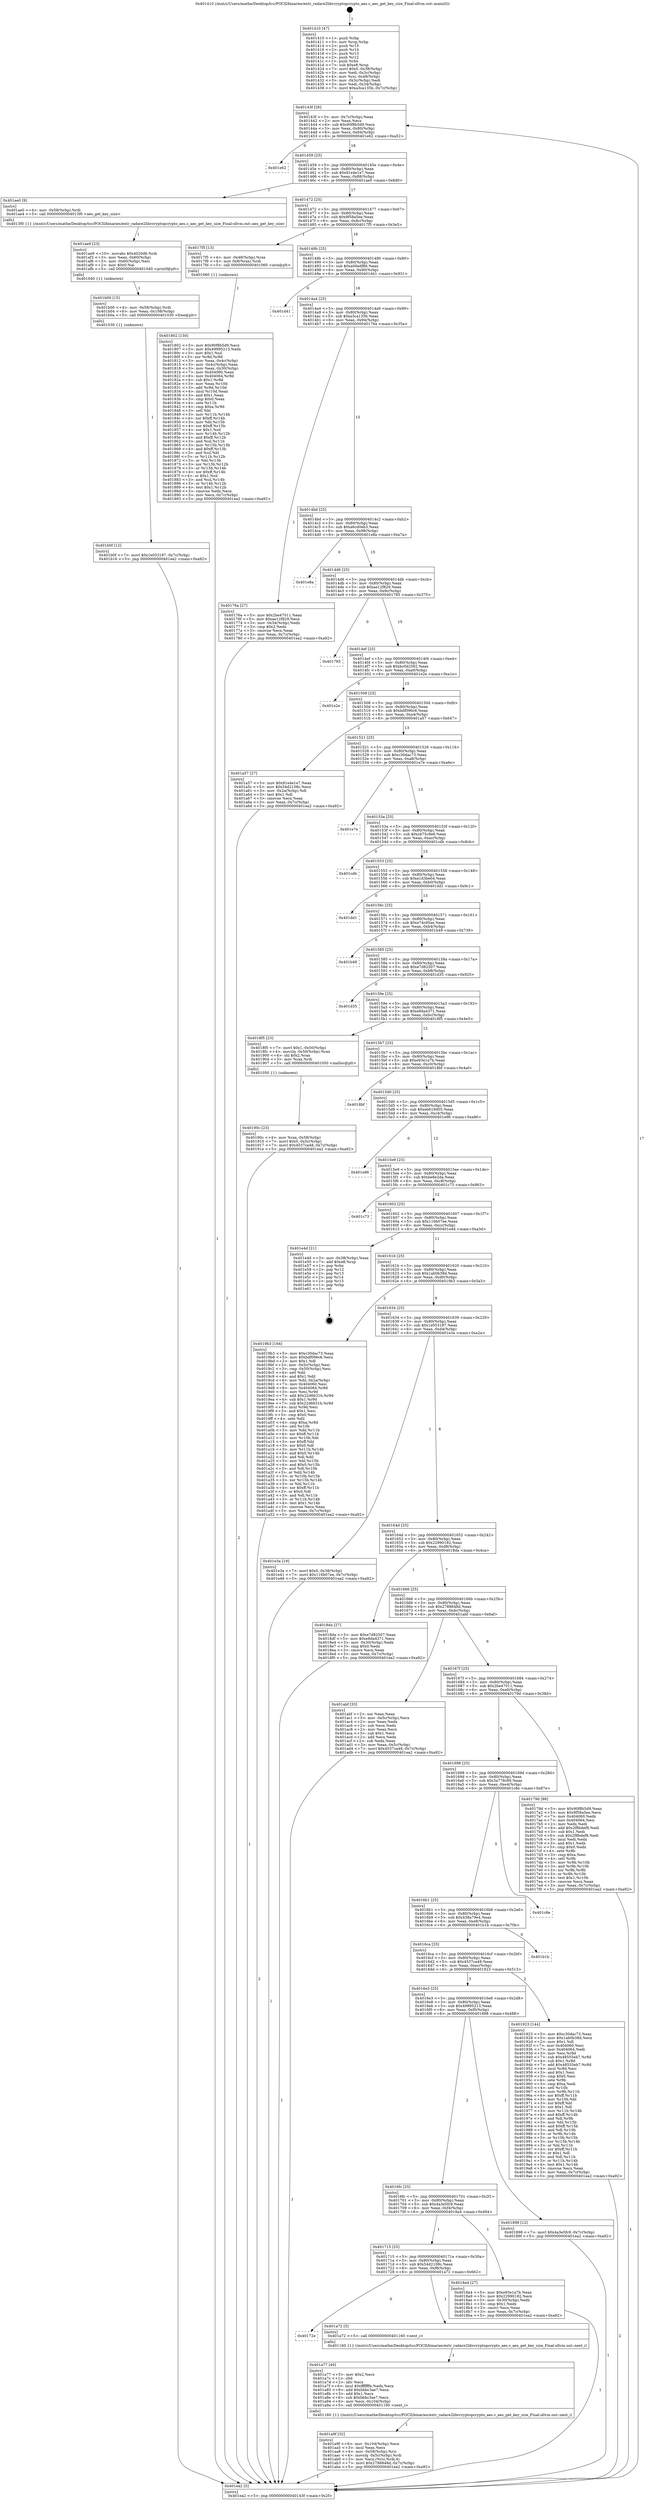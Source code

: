 digraph "0x401410" {
  label = "0x401410 (/mnt/c/Users/mathe/Desktop/tcc/POCII/binaries/extr_radare2librcryptopcrypto_aes.c_aes_get_key_size_Final-ollvm.out::main(0))"
  labelloc = "t"
  node[shape=record]

  Entry [label="",width=0.3,height=0.3,shape=circle,fillcolor=black,style=filled]
  "0x40143f" [label="{
     0x40143f [26]\l
     | [instrs]\l
     &nbsp;&nbsp;0x40143f \<+3\>: mov -0x7c(%rbp),%eax\l
     &nbsp;&nbsp;0x401442 \<+2\>: mov %eax,%ecx\l
     &nbsp;&nbsp;0x401444 \<+6\>: sub $0x90f8b5d9,%ecx\l
     &nbsp;&nbsp;0x40144a \<+3\>: mov %eax,-0x80(%rbp)\l
     &nbsp;&nbsp;0x40144d \<+6\>: mov %ecx,-0x84(%rbp)\l
     &nbsp;&nbsp;0x401453 \<+6\>: je 0000000000401e62 \<main+0xa52\>\l
  }"]
  "0x401e62" [label="{
     0x401e62\l
  }", style=dashed]
  "0x401459" [label="{
     0x401459 [25]\l
     | [instrs]\l
     &nbsp;&nbsp;0x401459 \<+5\>: jmp 000000000040145e \<main+0x4e\>\l
     &nbsp;&nbsp;0x40145e \<+3\>: mov -0x80(%rbp),%eax\l
     &nbsp;&nbsp;0x401461 \<+5\>: sub $0x91e4e1e7,%eax\l
     &nbsp;&nbsp;0x401466 \<+6\>: mov %eax,-0x88(%rbp)\l
     &nbsp;&nbsp;0x40146c \<+6\>: je 0000000000401ae0 \<main+0x6d0\>\l
  }"]
  Exit [label="",width=0.3,height=0.3,shape=circle,fillcolor=black,style=filled,peripheries=2]
  "0x401ae0" [label="{
     0x401ae0 [9]\l
     | [instrs]\l
     &nbsp;&nbsp;0x401ae0 \<+4\>: mov -0x58(%rbp),%rdi\l
     &nbsp;&nbsp;0x401ae4 \<+5\>: call 00000000004013f0 \<aes_get_key_size\>\l
     | [calls]\l
     &nbsp;&nbsp;0x4013f0 \{1\} (/mnt/c/Users/mathe/Desktop/tcc/POCII/binaries/extr_radare2librcryptopcrypto_aes.c_aes_get_key_size_Final-ollvm.out::aes_get_key_size)\l
  }"]
  "0x401472" [label="{
     0x401472 [25]\l
     | [instrs]\l
     &nbsp;&nbsp;0x401472 \<+5\>: jmp 0000000000401477 \<main+0x67\>\l
     &nbsp;&nbsp;0x401477 \<+3\>: mov -0x80(%rbp),%eax\l
     &nbsp;&nbsp;0x40147a \<+5\>: sub $0x9f58a5ee,%eax\l
     &nbsp;&nbsp;0x40147f \<+6\>: mov %eax,-0x8c(%rbp)\l
     &nbsp;&nbsp;0x401485 \<+6\>: je 00000000004017f5 \<main+0x3e5\>\l
  }"]
  "0x401b0f" [label="{
     0x401b0f [12]\l
     | [instrs]\l
     &nbsp;&nbsp;0x401b0f \<+7\>: movl $0x1e053187,-0x7c(%rbp)\l
     &nbsp;&nbsp;0x401b16 \<+5\>: jmp 0000000000401ea2 \<main+0xa92\>\l
  }"]
  "0x4017f5" [label="{
     0x4017f5 [13]\l
     | [instrs]\l
     &nbsp;&nbsp;0x4017f5 \<+4\>: mov -0x48(%rbp),%rax\l
     &nbsp;&nbsp;0x4017f9 \<+4\>: mov 0x8(%rax),%rdi\l
     &nbsp;&nbsp;0x4017fd \<+5\>: call 0000000000401060 \<atoi@plt\>\l
     | [calls]\l
     &nbsp;&nbsp;0x401060 \{1\} (unknown)\l
  }"]
  "0x40148b" [label="{
     0x40148b [25]\l
     | [instrs]\l
     &nbsp;&nbsp;0x40148b \<+5\>: jmp 0000000000401490 \<main+0x80\>\l
     &nbsp;&nbsp;0x401490 \<+3\>: mov -0x80(%rbp),%eax\l
     &nbsp;&nbsp;0x401493 \<+5\>: sub $0xa00edf86,%eax\l
     &nbsp;&nbsp;0x401498 \<+6\>: mov %eax,-0x90(%rbp)\l
     &nbsp;&nbsp;0x40149e \<+6\>: je 0000000000401d41 \<main+0x931\>\l
  }"]
  "0x401b00" [label="{
     0x401b00 [15]\l
     | [instrs]\l
     &nbsp;&nbsp;0x401b00 \<+4\>: mov -0x58(%rbp),%rdi\l
     &nbsp;&nbsp;0x401b04 \<+6\>: mov %eax,-0x108(%rbp)\l
     &nbsp;&nbsp;0x401b0a \<+5\>: call 0000000000401030 \<free@plt\>\l
     | [calls]\l
     &nbsp;&nbsp;0x401030 \{1\} (unknown)\l
  }"]
  "0x401d41" [label="{
     0x401d41\l
  }", style=dashed]
  "0x4014a4" [label="{
     0x4014a4 [25]\l
     | [instrs]\l
     &nbsp;&nbsp;0x4014a4 \<+5\>: jmp 00000000004014a9 \<main+0x99\>\l
     &nbsp;&nbsp;0x4014a9 \<+3\>: mov -0x80(%rbp),%eax\l
     &nbsp;&nbsp;0x4014ac \<+5\>: sub $0xa3ca135b,%eax\l
     &nbsp;&nbsp;0x4014b1 \<+6\>: mov %eax,-0x94(%rbp)\l
     &nbsp;&nbsp;0x4014b7 \<+6\>: je 000000000040176a \<main+0x35a\>\l
  }"]
  "0x401ae9" [label="{
     0x401ae9 [23]\l
     | [instrs]\l
     &nbsp;&nbsp;0x401ae9 \<+10\>: movabs $0x4020d6,%rdi\l
     &nbsp;&nbsp;0x401af3 \<+3\>: mov %eax,-0x60(%rbp)\l
     &nbsp;&nbsp;0x401af6 \<+3\>: mov -0x60(%rbp),%esi\l
     &nbsp;&nbsp;0x401af9 \<+2\>: mov $0x0,%al\l
     &nbsp;&nbsp;0x401afb \<+5\>: call 0000000000401040 \<printf@plt\>\l
     | [calls]\l
     &nbsp;&nbsp;0x401040 \{1\} (unknown)\l
  }"]
  "0x40176a" [label="{
     0x40176a [27]\l
     | [instrs]\l
     &nbsp;&nbsp;0x40176a \<+5\>: mov $0x2be47011,%eax\l
     &nbsp;&nbsp;0x40176f \<+5\>: mov $0xae12f829,%ecx\l
     &nbsp;&nbsp;0x401774 \<+3\>: mov -0x34(%rbp),%edx\l
     &nbsp;&nbsp;0x401777 \<+3\>: cmp $0x2,%edx\l
     &nbsp;&nbsp;0x40177a \<+3\>: cmovne %ecx,%eax\l
     &nbsp;&nbsp;0x40177d \<+3\>: mov %eax,-0x7c(%rbp)\l
     &nbsp;&nbsp;0x401780 \<+5\>: jmp 0000000000401ea2 \<main+0xa92\>\l
  }"]
  "0x4014bd" [label="{
     0x4014bd [25]\l
     | [instrs]\l
     &nbsp;&nbsp;0x4014bd \<+5\>: jmp 00000000004014c2 \<main+0xb2\>\l
     &nbsp;&nbsp;0x4014c2 \<+3\>: mov -0x80(%rbp),%eax\l
     &nbsp;&nbsp;0x4014c5 \<+5\>: sub $0xa6cd0eb3,%eax\l
     &nbsp;&nbsp;0x4014ca \<+6\>: mov %eax,-0x98(%rbp)\l
     &nbsp;&nbsp;0x4014d0 \<+6\>: je 0000000000401e8a \<main+0xa7a\>\l
  }"]
  "0x401ea2" [label="{
     0x401ea2 [5]\l
     | [instrs]\l
     &nbsp;&nbsp;0x401ea2 \<+5\>: jmp 000000000040143f \<main+0x2f\>\l
  }"]
  "0x401410" [label="{
     0x401410 [47]\l
     | [instrs]\l
     &nbsp;&nbsp;0x401410 \<+1\>: push %rbp\l
     &nbsp;&nbsp;0x401411 \<+3\>: mov %rsp,%rbp\l
     &nbsp;&nbsp;0x401414 \<+2\>: push %r15\l
     &nbsp;&nbsp;0x401416 \<+2\>: push %r14\l
     &nbsp;&nbsp;0x401418 \<+2\>: push %r13\l
     &nbsp;&nbsp;0x40141a \<+2\>: push %r12\l
     &nbsp;&nbsp;0x40141c \<+1\>: push %rbx\l
     &nbsp;&nbsp;0x40141d \<+7\>: sub $0xe8,%rsp\l
     &nbsp;&nbsp;0x401424 \<+7\>: movl $0x0,-0x38(%rbp)\l
     &nbsp;&nbsp;0x40142b \<+3\>: mov %edi,-0x3c(%rbp)\l
     &nbsp;&nbsp;0x40142e \<+4\>: mov %rsi,-0x48(%rbp)\l
     &nbsp;&nbsp;0x401432 \<+3\>: mov -0x3c(%rbp),%edi\l
     &nbsp;&nbsp;0x401435 \<+3\>: mov %edi,-0x34(%rbp)\l
     &nbsp;&nbsp;0x401438 \<+7\>: movl $0xa3ca135b,-0x7c(%rbp)\l
  }"]
  "0x401a9f" [label="{
     0x401a9f [32]\l
     | [instrs]\l
     &nbsp;&nbsp;0x401a9f \<+6\>: mov -0x104(%rbp),%ecx\l
     &nbsp;&nbsp;0x401aa5 \<+3\>: imul %eax,%ecx\l
     &nbsp;&nbsp;0x401aa8 \<+4\>: mov -0x58(%rbp),%rsi\l
     &nbsp;&nbsp;0x401aac \<+4\>: movslq -0x5c(%rbp),%rdi\l
     &nbsp;&nbsp;0x401ab0 \<+3\>: mov %ecx,(%rsi,%rdi,4)\l
     &nbsp;&nbsp;0x401ab3 \<+7\>: movl $0x2788848d,-0x7c(%rbp)\l
     &nbsp;&nbsp;0x401aba \<+5\>: jmp 0000000000401ea2 \<main+0xa92\>\l
  }"]
  "0x401e8a" [label="{
     0x401e8a\l
  }", style=dashed]
  "0x4014d6" [label="{
     0x4014d6 [25]\l
     | [instrs]\l
     &nbsp;&nbsp;0x4014d6 \<+5\>: jmp 00000000004014db \<main+0xcb\>\l
     &nbsp;&nbsp;0x4014db \<+3\>: mov -0x80(%rbp),%eax\l
     &nbsp;&nbsp;0x4014de \<+5\>: sub $0xae12f829,%eax\l
     &nbsp;&nbsp;0x4014e3 \<+6\>: mov %eax,-0x9c(%rbp)\l
     &nbsp;&nbsp;0x4014e9 \<+6\>: je 0000000000401785 \<main+0x375\>\l
  }"]
  "0x401a77" [label="{
     0x401a77 [40]\l
     | [instrs]\l
     &nbsp;&nbsp;0x401a77 \<+5\>: mov $0x2,%ecx\l
     &nbsp;&nbsp;0x401a7c \<+1\>: cltd\l
     &nbsp;&nbsp;0x401a7d \<+2\>: idiv %ecx\l
     &nbsp;&nbsp;0x401a7f \<+6\>: imul $0xfffffffe,%edx,%ecx\l
     &nbsp;&nbsp;0x401a85 \<+6\>: add $0xbbbc3ae7,%ecx\l
     &nbsp;&nbsp;0x401a8b \<+3\>: add $0x1,%ecx\l
     &nbsp;&nbsp;0x401a8e \<+6\>: sub $0xbbbc3ae7,%ecx\l
     &nbsp;&nbsp;0x401a94 \<+6\>: mov %ecx,-0x104(%rbp)\l
     &nbsp;&nbsp;0x401a9a \<+5\>: call 0000000000401160 \<next_i\>\l
     | [calls]\l
     &nbsp;&nbsp;0x401160 \{1\} (/mnt/c/Users/mathe/Desktop/tcc/POCII/binaries/extr_radare2librcryptopcrypto_aes.c_aes_get_key_size_Final-ollvm.out::next_i)\l
  }"]
  "0x401785" [label="{
     0x401785\l
  }", style=dashed]
  "0x4014ef" [label="{
     0x4014ef [25]\l
     | [instrs]\l
     &nbsp;&nbsp;0x4014ef \<+5\>: jmp 00000000004014f4 \<main+0xe4\>\l
     &nbsp;&nbsp;0x4014f4 \<+3\>: mov -0x80(%rbp),%eax\l
     &nbsp;&nbsp;0x4014f7 \<+5\>: sub $0xbc0d2562,%eax\l
     &nbsp;&nbsp;0x4014fc \<+6\>: mov %eax,-0xa0(%rbp)\l
     &nbsp;&nbsp;0x401502 \<+6\>: je 0000000000401e2e \<main+0xa1e\>\l
  }"]
  "0x40172e" [label="{
     0x40172e\l
  }", style=dashed]
  "0x401e2e" [label="{
     0x401e2e\l
  }", style=dashed]
  "0x401508" [label="{
     0x401508 [25]\l
     | [instrs]\l
     &nbsp;&nbsp;0x401508 \<+5\>: jmp 000000000040150d \<main+0xfd\>\l
     &nbsp;&nbsp;0x40150d \<+3\>: mov -0x80(%rbp),%eax\l
     &nbsp;&nbsp;0x401510 \<+5\>: sub $0xbdf096c6,%eax\l
     &nbsp;&nbsp;0x401515 \<+6\>: mov %eax,-0xa4(%rbp)\l
     &nbsp;&nbsp;0x40151b \<+6\>: je 0000000000401a57 \<main+0x647\>\l
  }"]
  "0x401a72" [label="{
     0x401a72 [5]\l
     | [instrs]\l
     &nbsp;&nbsp;0x401a72 \<+5\>: call 0000000000401160 \<next_i\>\l
     | [calls]\l
     &nbsp;&nbsp;0x401160 \{1\} (/mnt/c/Users/mathe/Desktop/tcc/POCII/binaries/extr_radare2librcryptopcrypto_aes.c_aes_get_key_size_Final-ollvm.out::next_i)\l
  }"]
  "0x401a57" [label="{
     0x401a57 [27]\l
     | [instrs]\l
     &nbsp;&nbsp;0x401a57 \<+5\>: mov $0x91e4e1e7,%eax\l
     &nbsp;&nbsp;0x401a5c \<+5\>: mov $0x54d2108c,%ecx\l
     &nbsp;&nbsp;0x401a61 \<+3\>: mov -0x2a(%rbp),%dl\l
     &nbsp;&nbsp;0x401a64 \<+3\>: test $0x1,%dl\l
     &nbsp;&nbsp;0x401a67 \<+3\>: cmovne %ecx,%eax\l
     &nbsp;&nbsp;0x401a6a \<+3\>: mov %eax,-0x7c(%rbp)\l
     &nbsp;&nbsp;0x401a6d \<+5\>: jmp 0000000000401ea2 \<main+0xa92\>\l
  }"]
  "0x401521" [label="{
     0x401521 [25]\l
     | [instrs]\l
     &nbsp;&nbsp;0x401521 \<+5\>: jmp 0000000000401526 \<main+0x116\>\l
     &nbsp;&nbsp;0x401526 \<+3\>: mov -0x80(%rbp),%eax\l
     &nbsp;&nbsp;0x401529 \<+5\>: sub $0xc30dac73,%eax\l
     &nbsp;&nbsp;0x40152e \<+6\>: mov %eax,-0xa8(%rbp)\l
     &nbsp;&nbsp;0x401534 \<+6\>: je 0000000000401e7e \<main+0xa6e\>\l
  }"]
  "0x40190c" [label="{
     0x40190c [23]\l
     | [instrs]\l
     &nbsp;&nbsp;0x40190c \<+4\>: mov %rax,-0x58(%rbp)\l
     &nbsp;&nbsp;0x401910 \<+7\>: movl $0x0,-0x5c(%rbp)\l
     &nbsp;&nbsp;0x401917 \<+7\>: movl $0x4537ca48,-0x7c(%rbp)\l
     &nbsp;&nbsp;0x40191e \<+5\>: jmp 0000000000401ea2 \<main+0xa92\>\l
  }"]
  "0x401e7e" [label="{
     0x401e7e\l
  }", style=dashed]
  "0x40153a" [label="{
     0x40153a [25]\l
     | [instrs]\l
     &nbsp;&nbsp;0x40153a \<+5\>: jmp 000000000040153f \<main+0x12f\>\l
     &nbsp;&nbsp;0x40153f \<+3\>: mov -0x80(%rbp),%eax\l
     &nbsp;&nbsp;0x401542 \<+5\>: sub $0xcb75c9e6,%eax\l
     &nbsp;&nbsp;0x401547 \<+6\>: mov %eax,-0xac(%rbp)\l
     &nbsp;&nbsp;0x40154d \<+6\>: je 0000000000401cdb \<main+0x8cb\>\l
  }"]
  "0x401715" [label="{
     0x401715 [25]\l
     | [instrs]\l
     &nbsp;&nbsp;0x401715 \<+5\>: jmp 000000000040171a \<main+0x30a\>\l
     &nbsp;&nbsp;0x40171a \<+3\>: mov -0x80(%rbp),%eax\l
     &nbsp;&nbsp;0x40171d \<+5\>: sub $0x54d2108c,%eax\l
     &nbsp;&nbsp;0x401722 \<+6\>: mov %eax,-0xf8(%rbp)\l
     &nbsp;&nbsp;0x401728 \<+6\>: je 0000000000401a72 \<main+0x662\>\l
  }"]
  "0x401cdb" [label="{
     0x401cdb\l
  }", style=dashed]
  "0x401553" [label="{
     0x401553 [25]\l
     | [instrs]\l
     &nbsp;&nbsp;0x401553 \<+5\>: jmp 0000000000401558 \<main+0x148\>\l
     &nbsp;&nbsp;0x401558 \<+3\>: mov -0x80(%rbp),%eax\l
     &nbsp;&nbsp;0x40155b \<+5\>: sub $0xe1d3be04,%eax\l
     &nbsp;&nbsp;0x401560 \<+6\>: mov %eax,-0xb0(%rbp)\l
     &nbsp;&nbsp;0x401566 \<+6\>: je 0000000000401dd1 \<main+0x9c1\>\l
  }"]
  "0x4018a4" [label="{
     0x4018a4 [27]\l
     | [instrs]\l
     &nbsp;&nbsp;0x4018a4 \<+5\>: mov $0xe93e1a7b,%eax\l
     &nbsp;&nbsp;0x4018a9 \<+5\>: mov $0x22990182,%ecx\l
     &nbsp;&nbsp;0x4018ae \<+3\>: mov -0x30(%rbp),%edx\l
     &nbsp;&nbsp;0x4018b1 \<+3\>: cmp $0x1,%edx\l
     &nbsp;&nbsp;0x4018b4 \<+3\>: cmovl %ecx,%eax\l
     &nbsp;&nbsp;0x4018b7 \<+3\>: mov %eax,-0x7c(%rbp)\l
     &nbsp;&nbsp;0x4018ba \<+5\>: jmp 0000000000401ea2 \<main+0xa92\>\l
  }"]
  "0x401dd1" [label="{
     0x401dd1\l
  }", style=dashed]
  "0x40156c" [label="{
     0x40156c [25]\l
     | [instrs]\l
     &nbsp;&nbsp;0x40156c \<+5\>: jmp 0000000000401571 \<main+0x161\>\l
     &nbsp;&nbsp;0x401571 \<+3\>: mov -0x80(%rbp),%eax\l
     &nbsp;&nbsp;0x401574 \<+5\>: sub $0xe74c95ae,%eax\l
     &nbsp;&nbsp;0x401579 \<+6\>: mov %eax,-0xb4(%rbp)\l
     &nbsp;&nbsp;0x40157f \<+6\>: je 0000000000401b49 \<main+0x739\>\l
  }"]
  "0x4016fc" [label="{
     0x4016fc [25]\l
     | [instrs]\l
     &nbsp;&nbsp;0x4016fc \<+5\>: jmp 0000000000401701 \<main+0x2f1\>\l
     &nbsp;&nbsp;0x401701 \<+3\>: mov -0x80(%rbp),%eax\l
     &nbsp;&nbsp;0x401704 \<+5\>: sub $0x4a3e5fc9,%eax\l
     &nbsp;&nbsp;0x401709 \<+6\>: mov %eax,-0xf4(%rbp)\l
     &nbsp;&nbsp;0x40170f \<+6\>: je 00000000004018a4 \<main+0x494\>\l
  }"]
  "0x401b49" [label="{
     0x401b49\l
  }", style=dashed]
  "0x401585" [label="{
     0x401585 [25]\l
     | [instrs]\l
     &nbsp;&nbsp;0x401585 \<+5\>: jmp 000000000040158a \<main+0x17a\>\l
     &nbsp;&nbsp;0x40158a \<+3\>: mov -0x80(%rbp),%eax\l
     &nbsp;&nbsp;0x40158d \<+5\>: sub $0xe7d82507,%eax\l
     &nbsp;&nbsp;0x401592 \<+6\>: mov %eax,-0xb8(%rbp)\l
     &nbsp;&nbsp;0x401598 \<+6\>: je 0000000000401d35 \<main+0x925\>\l
  }"]
  "0x401898" [label="{
     0x401898 [12]\l
     | [instrs]\l
     &nbsp;&nbsp;0x401898 \<+7\>: movl $0x4a3e5fc9,-0x7c(%rbp)\l
     &nbsp;&nbsp;0x40189f \<+5\>: jmp 0000000000401ea2 \<main+0xa92\>\l
  }"]
  "0x401d35" [label="{
     0x401d35\l
  }", style=dashed]
  "0x40159e" [label="{
     0x40159e [25]\l
     | [instrs]\l
     &nbsp;&nbsp;0x40159e \<+5\>: jmp 00000000004015a3 \<main+0x193\>\l
     &nbsp;&nbsp;0x4015a3 \<+3\>: mov -0x80(%rbp),%eax\l
     &nbsp;&nbsp;0x4015a6 \<+5\>: sub $0xe8da4371,%eax\l
     &nbsp;&nbsp;0x4015ab \<+6\>: mov %eax,-0xbc(%rbp)\l
     &nbsp;&nbsp;0x4015b1 \<+6\>: je 00000000004018f5 \<main+0x4e5\>\l
  }"]
  "0x4016e3" [label="{
     0x4016e3 [25]\l
     | [instrs]\l
     &nbsp;&nbsp;0x4016e3 \<+5\>: jmp 00000000004016e8 \<main+0x2d8\>\l
     &nbsp;&nbsp;0x4016e8 \<+3\>: mov -0x80(%rbp),%eax\l
     &nbsp;&nbsp;0x4016eb \<+5\>: sub $0x49995213,%eax\l
     &nbsp;&nbsp;0x4016f0 \<+6\>: mov %eax,-0xf0(%rbp)\l
     &nbsp;&nbsp;0x4016f6 \<+6\>: je 0000000000401898 \<main+0x488\>\l
  }"]
  "0x4018f5" [label="{
     0x4018f5 [23]\l
     | [instrs]\l
     &nbsp;&nbsp;0x4018f5 \<+7\>: movl $0x1,-0x50(%rbp)\l
     &nbsp;&nbsp;0x4018fc \<+4\>: movslq -0x50(%rbp),%rax\l
     &nbsp;&nbsp;0x401900 \<+4\>: shl $0x2,%rax\l
     &nbsp;&nbsp;0x401904 \<+3\>: mov %rax,%rdi\l
     &nbsp;&nbsp;0x401907 \<+5\>: call 0000000000401050 \<malloc@plt\>\l
     | [calls]\l
     &nbsp;&nbsp;0x401050 \{1\} (unknown)\l
  }"]
  "0x4015b7" [label="{
     0x4015b7 [25]\l
     | [instrs]\l
     &nbsp;&nbsp;0x4015b7 \<+5\>: jmp 00000000004015bc \<main+0x1ac\>\l
     &nbsp;&nbsp;0x4015bc \<+3\>: mov -0x80(%rbp),%eax\l
     &nbsp;&nbsp;0x4015bf \<+5\>: sub $0xe93e1a7b,%eax\l
     &nbsp;&nbsp;0x4015c4 \<+6\>: mov %eax,-0xc0(%rbp)\l
     &nbsp;&nbsp;0x4015ca \<+6\>: je 00000000004018bf \<main+0x4af\>\l
  }"]
  "0x401923" [label="{
     0x401923 [144]\l
     | [instrs]\l
     &nbsp;&nbsp;0x401923 \<+5\>: mov $0xc30dac73,%eax\l
     &nbsp;&nbsp;0x401928 \<+5\>: mov $0x1ab0b38d,%ecx\l
     &nbsp;&nbsp;0x40192d \<+2\>: mov $0x1,%dl\l
     &nbsp;&nbsp;0x40192f \<+7\>: mov 0x404060,%esi\l
     &nbsp;&nbsp;0x401936 \<+7\>: mov 0x404064,%edi\l
     &nbsp;&nbsp;0x40193d \<+3\>: mov %esi,%r8d\l
     &nbsp;&nbsp;0x401940 \<+7\>: sub $0x48555eb7,%r8d\l
     &nbsp;&nbsp;0x401947 \<+4\>: sub $0x1,%r8d\l
     &nbsp;&nbsp;0x40194b \<+7\>: add $0x48555eb7,%r8d\l
     &nbsp;&nbsp;0x401952 \<+4\>: imul %r8d,%esi\l
     &nbsp;&nbsp;0x401956 \<+3\>: and $0x1,%esi\l
     &nbsp;&nbsp;0x401959 \<+3\>: cmp $0x0,%esi\l
     &nbsp;&nbsp;0x40195c \<+4\>: sete %r9b\l
     &nbsp;&nbsp;0x401960 \<+3\>: cmp $0xa,%edi\l
     &nbsp;&nbsp;0x401963 \<+4\>: setl %r10b\l
     &nbsp;&nbsp;0x401967 \<+3\>: mov %r9b,%r11b\l
     &nbsp;&nbsp;0x40196a \<+4\>: xor $0xff,%r11b\l
     &nbsp;&nbsp;0x40196e \<+3\>: mov %r10b,%bl\l
     &nbsp;&nbsp;0x401971 \<+3\>: xor $0xff,%bl\l
     &nbsp;&nbsp;0x401974 \<+3\>: xor $0x1,%dl\l
     &nbsp;&nbsp;0x401977 \<+3\>: mov %r11b,%r14b\l
     &nbsp;&nbsp;0x40197a \<+4\>: and $0xff,%r14b\l
     &nbsp;&nbsp;0x40197e \<+3\>: and %dl,%r9b\l
     &nbsp;&nbsp;0x401981 \<+3\>: mov %bl,%r15b\l
     &nbsp;&nbsp;0x401984 \<+4\>: and $0xff,%r15b\l
     &nbsp;&nbsp;0x401988 \<+3\>: and %dl,%r10b\l
     &nbsp;&nbsp;0x40198b \<+3\>: or %r9b,%r14b\l
     &nbsp;&nbsp;0x40198e \<+3\>: or %r10b,%r15b\l
     &nbsp;&nbsp;0x401991 \<+3\>: xor %r15b,%r14b\l
     &nbsp;&nbsp;0x401994 \<+3\>: or %bl,%r11b\l
     &nbsp;&nbsp;0x401997 \<+4\>: xor $0xff,%r11b\l
     &nbsp;&nbsp;0x40199b \<+3\>: or $0x1,%dl\l
     &nbsp;&nbsp;0x40199e \<+3\>: and %dl,%r11b\l
     &nbsp;&nbsp;0x4019a1 \<+3\>: or %r11b,%r14b\l
     &nbsp;&nbsp;0x4019a4 \<+4\>: test $0x1,%r14b\l
     &nbsp;&nbsp;0x4019a8 \<+3\>: cmovne %ecx,%eax\l
     &nbsp;&nbsp;0x4019ab \<+3\>: mov %eax,-0x7c(%rbp)\l
     &nbsp;&nbsp;0x4019ae \<+5\>: jmp 0000000000401ea2 \<main+0xa92\>\l
  }"]
  "0x4018bf" [label="{
     0x4018bf\l
  }", style=dashed]
  "0x4015d0" [label="{
     0x4015d0 [25]\l
     | [instrs]\l
     &nbsp;&nbsp;0x4015d0 \<+5\>: jmp 00000000004015d5 \<main+0x1c5\>\l
     &nbsp;&nbsp;0x4015d5 \<+3\>: mov -0x80(%rbp),%eax\l
     &nbsp;&nbsp;0x4015d8 \<+5\>: sub $0xeb619d05,%eax\l
     &nbsp;&nbsp;0x4015dd \<+6\>: mov %eax,-0xc4(%rbp)\l
     &nbsp;&nbsp;0x4015e3 \<+6\>: je 0000000000401e96 \<main+0xa86\>\l
  }"]
  "0x4016ca" [label="{
     0x4016ca [25]\l
     | [instrs]\l
     &nbsp;&nbsp;0x4016ca \<+5\>: jmp 00000000004016cf \<main+0x2bf\>\l
     &nbsp;&nbsp;0x4016cf \<+3\>: mov -0x80(%rbp),%eax\l
     &nbsp;&nbsp;0x4016d2 \<+5\>: sub $0x4537ca48,%eax\l
     &nbsp;&nbsp;0x4016d7 \<+6\>: mov %eax,-0xec(%rbp)\l
     &nbsp;&nbsp;0x4016dd \<+6\>: je 0000000000401923 \<main+0x513\>\l
  }"]
  "0x401e96" [label="{
     0x401e96\l
  }", style=dashed]
  "0x4015e9" [label="{
     0x4015e9 [25]\l
     | [instrs]\l
     &nbsp;&nbsp;0x4015e9 \<+5\>: jmp 00000000004015ee \<main+0x1de\>\l
     &nbsp;&nbsp;0x4015ee \<+3\>: mov -0x80(%rbp),%eax\l
     &nbsp;&nbsp;0x4015f1 \<+5\>: sub $0xbe8e2da,%eax\l
     &nbsp;&nbsp;0x4015f6 \<+6\>: mov %eax,-0xc8(%rbp)\l
     &nbsp;&nbsp;0x4015fc \<+6\>: je 0000000000401c73 \<main+0x863\>\l
  }"]
  "0x401b1b" [label="{
     0x401b1b\l
  }", style=dashed]
  "0x401c73" [label="{
     0x401c73\l
  }", style=dashed]
  "0x401602" [label="{
     0x401602 [25]\l
     | [instrs]\l
     &nbsp;&nbsp;0x401602 \<+5\>: jmp 0000000000401607 \<main+0x1f7\>\l
     &nbsp;&nbsp;0x401607 \<+3\>: mov -0x80(%rbp),%eax\l
     &nbsp;&nbsp;0x40160a \<+5\>: sub $0x116b07ee,%eax\l
     &nbsp;&nbsp;0x40160f \<+6\>: mov %eax,-0xcc(%rbp)\l
     &nbsp;&nbsp;0x401615 \<+6\>: je 0000000000401e4d \<main+0xa3d\>\l
  }"]
  "0x4016b1" [label="{
     0x4016b1 [25]\l
     | [instrs]\l
     &nbsp;&nbsp;0x4016b1 \<+5\>: jmp 00000000004016b6 \<main+0x2a6\>\l
     &nbsp;&nbsp;0x4016b6 \<+3\>: mov -0x80(%rbp),%eax\l
     &nbsp;&nbsp;0x4016b9 \<+5\>: sub $0x438a79e4,%eax\l
     &nbsp;&nbsp;0x4016be \<+6\>: mov %eax,-0xe8(%rbp)\l
     &nbsp;&nbsp;0x4016c4 \<+6\>: je 0000000000401b1b \<main+0x70b\>\l
  }"]
  "0x401e4d" [label="{
     0x401e4d [21]\l
     | [instrs]\l
     &nbsp;&nbsp;0x401e4d \<+3\>: mov -0x38(%rbp),%eax\l
     &nbsp;&nbsp;0x401e50 \<+7\>: add $0xe8,%rsp\l
     &nbsp;&nbsp;0x401e57 \<+1\>: pop %rbx\l
     &nbsp;&nbsp;0x401e58 \<+2\>: pop %r12\l
     &nbsp;&nbsp;0x401e5a \<+2\>: pop %r13\l
     &nbsp;&nbsp;0x401e5c \<+2\>: pop %r14\l
     &nbsp;&nbsp;0x401e5e \<+2\>: pop %r15\l
     &nbsp;&nbsp;0x401e60 \<+1\>: pop %rbp\l
     &nbsp;&nbsp;0x401e61 \<+1\>: ret\l
  }"]
  "0x40161b" [label="{
     0x40161b [25]\l
     | [instrs]\l
     &nbsp;&nbsp;0x40161b \<+5\>: jmp 0000000000401620 \<main+0x210\>\l
     &nbsp;&nbsp;0x401620 \<+3\>: mov -0x80(%rbp),%eax\l
     &nbsp;&nbsp;0x401623 \<+5\>: sub $0x1ab0b38d,%eax\l
     &nbsp;&nbsp;0x401628 \<+6\>: mov %eax,-0xd0(%rbp)\l
     &nbsp;&nbsp;0x40162e \<+6\>: je 00000000004019b3 \<main+0x5a3\>\l
  }"]
  "0x401c8e" [label="{
     0x401c8e\l
  }", style=dashed]
  "0x4019b3" [label="{
     0x4019b3 [164]\l
     | [instrs]\l
     &nbsp;&nbsp;0x4019b3 \<+5\>: mov $0xc30dac73,%eax\l
     &nbsp;&nbsp;0x4019b8 \<+5\>: mov $0xbdf096c6,%ecx\l
     &nbsp;&nbsp;0x4019bd \<+2\>: mov $0x1,%dl\l
     &nbsp;&nbsp;0x4019bf \<+3\>: mov -0x5c(%rbp),%esi\l
     &nbsp;&nbsp;0x4019c2 \<+3\>: cmp -0x50(%rbp),%esi\l
     &nbsp;&nbsp;0x4019c5 \<+4\>: setl %dil\l
     &nbsp;&nbsp;0x4019c9 \<+4\>: and $0x1,%dil\l
     &nbsp;&nbsp;0x4019cd \<+4\>: mov %dil,-0x2a(%rbp)\l
     &nbsp;&nbsp;0x4019d1 \<+7\>: mov 0x404060,%esi\l
     &nbsp;&nbsp;0x4019d8 \<+8\>: mov 0x404064,%r8d\l
     &nbsp;&nbsp;0x4019e0 \<+3\>: mov %esi,%r9d\l
     &nbsp;&nbsp;0x4019e3 \<+7\>: add $0x22d6631b,%r9d\l
     &nbsp;&nbsp;0x4019ea \<+4\>: sub $0x1,%r9d\l
     &nbsp;&nbsp;0x4019ee \<+7\>: sub $0x22d6631b,%r9d\l
     &nbsp;&nbsp;0x4019f5 \<+4\>: imul %r9d,%esi\l
     &nbsp;&nbsp;0x4019f9 \<+3\>: and $0x1,%esi\l
     &nbsp;&nbsp;0x4019fc \<+3\>: cmp $0x0,%esi\l
     &nbsp;&nbsp;0x4019ff \<+4\>: sete %dil\l
     &nbsp;&nbsp;0x401a03 \<+4\>: cmp $0xa,%r8d\l
     &nbsp;&nbsp;0x401a07 \<+4\>: setl %r10b\l
     &nbsp;&nbsp;0x401a0b \<+3\>: mov %dil,%r11b\l
     &nbsp;&nbsp;0x401a0e \<+4\>: xor $0xff,%r11b\l
     &nbsp;&nbsp;0x401a12 \<+3\>: mov %r10b,%bl\l
     &nbsp;&nbsp;0x401a15 \<+3\>: xor $0xff,%bl\l
     &nbsp;&nbsp;0x401a18 \<+3\>: xor $0x0,%dl\l
     &nbsp;&nbsp;0x401a1b \<+3\>: mov %r11b,%r14b\l
     &nbsp;&nbsp;0x401a1e \<+4\>: and $0x0,%r14b\l
     &nbsp;&nbsp;0x401a22 \<+3\>: and %dl,%dil\l
     &nbsp;&nbsp;0x401a25 \<+3\>: mov %bl,%r15b\l
     &nbsp;&nbsp;0x401a28 \<+4\>: and $0x0,%r15b\l
     &nbsp;&nbsp;0x401a2c \<+3\>: and %dl,%r10b\l
     &nbsp;&nbsp;0x401a2f \<+3\>: or %dil,%r14b\l
     &nbsp;&nbsp;0x401a32 \<+3\>: or %r10b,%r15b\l
     &nbsp;&nbsp;0x401a35 \<+3\>: xor %r15b,%r14b\l
     &nbsp;&nbsp;0x401a38 \<+3\>: or %bl,%r11b\l
     &nbsp;&nbsp;0x401a3b \<+4\>: xor $0xff,%r11b\l
     &nbsp;&nbsp;0x401a3f \<+3\>: or $0x0,%dl\l
     &nbsp;&nbsp;0x401a42 \<+3\>: and %dl,%r11b\l
     &nbsp;&nbsp;0x401a45 \<+3\>: or %r11b,%r14b\l
     &nbsp;&nbsp;0x401a48 \<+4\>: test $0x1,%r14b\l
     &nbsp;&nbsp;0x401a4c \<+3\>: cmovne %ecx,%eax\l
     &nbsp;&nbsp;0x401a4f \<+3\>: mov %eax,-0x7c(%rbp)\l
     &nbsp;&nbsp;0x401a52 \<+5\>: jmp 0000000000401ea2 \<main+0xa92\>\l
  }"]
  "0x401634" [label="{
     0x401634 [25]\l
     | [instrs]\l
     &nbsp;&nbsp;0x401634 \<+5\>: jmp 0000000000401639 \<main+0x229\>\l
     &nbsp;&nbsp;0x401639 \<+3\>: mov -0x80(%rbp),%eax\l
     &nbsp;&nbsp;0x40163c \<+5\>: sub $0x1e053187,%eax\l
     &nbsp;&nbsp;0x401641 \<+6\>: mov %eax,-0xd4(%rbp)\l
     &nbsp;&nbsp;0x401647 \<+6\>: je 0000000000401e3a \<main+0xa2a\>\l
  }"]
  "0x401802" [label="{
     0x401802 [150]\l
     | [instrs]\l
     &nbsp;&nbsp;0x401802 \<+5\>: mov $0x90f8b5d9,%ecx\l
     &nbsp;&nbsp;0x401807 \<+5\>: mov $0x49995213,%edx\l
     &nbsp;&nbsp;0x40180c \<+3\>: mov $0x1,%sil\l
     &nbsp;&nbsp;0x40180f \<+3\>: xor %r8d,%r8d\l
     &nbsp;&nbsp;0x401812 \<+3\>: mov %eax,-0x4c(%rbp)\l
     &nbsp;&nbsp;0x401815 \<+3\>: mov -0x4c(%rbp),%eax\l
     &nbsp;&nbsp;0x401818 \<+3\>: mov %eax,-0x30(%rbp)\l
     &nbsp;&nbsp;0x40181b \<+7\>: mov 0x404060,%eax\l
     &nbsp;&nbsp;0x401822 \<+8\>: mov 0x404064,%r9d\l
     &nbsp;&nbsp;0x40182a \<+4\>: sub $0x1,%r8d\l
     &nbsp;&nbsp;0x40182e \<+3\>: mov %eax,%r10d\l
     &nbsp;&nbsp;0x401831 \<+3\>: add %r8d,%r10d\l
     &nbsp;&nbsp;0x401834 \<+4\>: imul %r10d,%eax\l
     &nbsp;&nbsp;0x401838 \<+3\>: and $0x1,%eax\l
     &nbsp;&nbsp;0x40183b \<+3\>: cmp $0x0,%eax\l
     &nbsp;&nbsp;0x40183e \<+4\>: sete %r11b\l
     &nbsp;&nbsp;0x401842 \<+4\>: cmp $0xa,%r9d\l
     &nbsp;&nbsp;0x401846 \<+3\>: setl %bl\l
     &nbsp;&nbsp;0x401849 \<+3\>: mov %r11b,%r14b\l
     &nbsp;&nbsp;0x40184c \<+4\>: xor $0xff,%r14b\l
     &nbsp;&nbsp;0x401850 \<+3\>: mov %bl,%r15b\l
     &nbsp;&nbsp;0x401853 \<+4\>: xor $0xff,%r15b\l
     &nbsp;&nbsp;0x401857 \<+4\>: xor $0x1,%sil\l
     &nbsp;&nbsp;0x40185b \<+3\>: mov %r14b,%r12b\l
     &nbsp;&nbsp;0x40185e \<+4\>: and $0xff,%r12b\l
     &nbsp;&nbsp;0x401862 \<+3\>: and %sil,%r11b\l
     &nbsp;&nbsp;0x401865 \<+3\>: mov %r15b,%r13b\l
     &nbsp;&nbsp;0x401868 \<+4\>: and $0xff,%r13b\l
     &nbsp;&nbsp;0x40186c \<+3\>: and %sil,%bl\l
     &nbsp;&nbsp;0x40186f \<+3\>: or %r11b,%r12b\l
     &nbsp;&nbsp;0x401872 \<+3\>: or %bl,%r13b\l
     &nbsp;&nbsp;0x401875 \<+3\>: xor %r13b,%r12b\l
     &nbsp;&nbsp;0x401878 \<+3\>: or %r15b,%r14b\l
     &nbsp;&nbsp;0x40187b \<+4\>: xor $0xff,%r14b\l
     &nbsp;&nbsp;0x40187f \<+4\>: or $0x1,%sil\l
     &nbsp;&nbsp;0x401883 \<+3\>: and %sil,%r14b\l
     &nbsp;&nbsp;0x401886 \<+3\>: or %r14b,%r12b\l
     &nbsp;&nbsp;0x401889 \<+4\>: test $0x1,%r12b\l
     &nbsp;&nbsp;0x40188d \<+3\>: cmovne %edx,%ecx\l
     &nbsp;&nbsp;0x401890 \<+3\>: mov %ecx,-0x7c(%rbp)\l
     &nbsp;&nbsp;0x401893 \<+5\>: jmp 0000000000401ea2 \<main+0xa92\>\l
  }"]
  "0x401e3a" [label="{
     0x401e3a [19]\l
     | [instrs]\l
     &nbsp;&nbsp;0x401e3a \<+7\>: movl $0x0,-0x38(%rbp)\l
     &nbsp;&nbsp;0x401e41 \<+7\>: movl $0x116b07ee,-0x7c(%rbp)\l
     &nbsp;&nbsp;0x401e48 \<+5\>: jmp 0000000000401ea2 \<main+0xa92\>\l
  }"]
  "0x40164d" [label="{
     0x40164d [25]\l
     | [instrs]\l
     &nbsp;&nbsp;0x40164d \<+5\>: jmp 0000000000401652 \<main+0x242\>\l
     &nbsp;&nbsp;0x401652 \<+3\>: mov -0x80(%rbp),%eax\l
     &nbsp;&nbsp;0x401655 \<+5\>: sub $0x22990182,%eax\l
     &nbsp;&nbsp;0x40165a \<+6\>: mov %eax,-0xd8(%rbp)\l
     &nbsp;&nbsp;0x401660 \<+6\>: je 00000000004018da \<main+0x4ca\>\l
  }"]
  "0x401698" [label="{
     0x401698 [25]\l
     | [instrs]\l
     &nbsp;&nbsp;0x401698 \<+5\>: jmp 000000000040169d \<main+0x28d\>\l
     &nbsp;&nbsp;0x40169d \<+3\>: mov -0x80(%rbp),%eax\l
     &nbsp;&nbsp;0x4016a0 \<+5\>: sub $0x3a778c90,%eax\l
     &nbsp;&nbsp;0x4016a5 \<+6\>: mov %eax,-0xe4(%rbp)\l
     &nbsp;&nbsp;0x4016ab \<+6\>: je 0000000000401c8e \<main+0x87e\>\l
  }"]
  "0x4018da" [label="{
     0x4018da [27]\l
     | [instrs]\l
     &nbsp;&nbsp;0x4018da \<+5\>: mov $0xe7d82507,%eax\l
     &nbsp;&nbsp;0x4018df \<+5\>: mov $0xe8da4371,%ecx\l
     &nbsp;&nbsp;0x4018e4 \<+3\>: mov -0x30(%rbp),%edx\l
     &nbsp;&nbsp;0x4018e7 \<+3\>: cmp $0x0,%edx\l
     &nbsp;&nbsp;0x4018ea \<+3\>: cmove %ecx,%eax\l
     &nbsp;&nbsp;0x4018ed \<+3\>: mov %eax,-0x7c(%rbp)\l
     &nbsp;&nbsp;0x4018f0 \<+5\>: jmp 0000000000401ea2 \<main+0xa92\>\l
  }"]
  "0x401666" [label="{
     0x401666 [25]\l
     | [instrs]\l
     &nbsp;&nbsp;0x401666 \<+5\>: jmp 000000000040166b \<main+0x25b\>\l
     &nbsp;&nbsp;0x40166b \<+3\>: mov -0x80(%rbp),%eax\l
     &nbsp;&nbsp;0x40166e \<+5\>: sub $0x2788848d,%eax\l
     &nbsp;&nbsp;0x401673 \<+6\>: mov %eax,-0xdc(%rbp)\l
     &nbsp;&nbsp;0x401679 \<+6\>: je 0000000000401abf \<main+0x6af\>\l
  }"]
  "0x40179d" [label="{
     0x40179d [88]\l
     | [instrs]\l
     &nbsp;&nbsp;0x40179d \<+5\>: mov $0x90f8b5d9,%eax\l
     &nbsp;&nbsp;0x4017a2 \<+5\>: mov $0x9f58a5ee,%ecx\l
     &nbsp;&nbsp;0x4017a7 \<+7\>: mov 0x404060,%edx\l
     &nbsp;&nbsp;0x4017ae \<+7\>: mov 0x404064,%esi\l
     &nbsp;&nbsp;0x4017b5 \<+2\>: mov %edx,%edi\l
     &nbsp;&nbsp;0x4017b7 \<+6\>: add $0x2f8bdef8,%edi\l
     &nbsp;&nbsp;0x4017bd \<+3\>: sub $0x1,%edi\l
     &nbsp;&nbsp;0x4017c0 \<+6\>: sub $0x2f8bdef8,%edi\l
     &nbsp;&nbsp;0x4017c6 \<+3\>: imul %edi,%edx\l
     &nbsp;&nbsp;0x4017c9 \<+3\>: and $0x1,%edx\l
     &nbsp;&nbsp;0x4017cc \<+3\>: cmp $0x0,%edx\l
     &nbsp;&nbsp;0x4017cf \<+4\>: sete %r8b\l
     &nbsp;&nbsp;0x4017d3 \<+3\>: cmp $0xa,%esi\l
     &nbsp;&nbsp;0x4017d6 \<+4\>: setl %r9b\l
     &nbsp;&nbsp;0x4017da \<+3\>: mov %r8b,%r10b\l
     &nbsp;&nbsp;0x4017dd \<+3\>: and %r9b,%r10b\l
     &nbsp;&nbsp;0x4017e0 \<+3\>: xor %r9b,%r8b\l
     &nbsp;&nbsp;0x4017e3 \<+3\>: or %r8b,%r10b\l
     &nbsp;&nbsp;0x4017e6 \<+4\>: test $0x1,%r10b\l
     &nbsp;&nbsp;0x4017ea \<+3\>: cmovne %ecx,%eax\l
     &nbsp;&nbsp;0x4017ed \<+3\>: mov %eax,-0x7c(%rbp)\l
     &nbsp;&nbsp;0x4017f0 \<+5\>: jmp 0000000000401ea2 \<main+0xa92\>\l
  }"]
  "0x401abf" [label="{
     0x401abf [33]\l
     | [instrs]\l
     &nbsp;&nbsp;0x401abf \<+2\>: xor %eax,%eax\l
     &nbsp;&nbsp;0x401ac1 \<+3\>: mov -0x5c(%rbp),%ecx\l
     &nbsp;&nbsp;0x401ac4 \<+2\>: mov %eax,%edx\l
     &nbsp;&nbsp;0x401ac6 \<+2\>: sub %ecx,%edx\l
     &nbsp;&nbsp;0x401ac8 \<+2\>: mov %eax,%ecx\l
     &nbsp;&nbsp;0x401aca \<+3\>: sub $0x1,%ecx\l
     &nbsp;&nbsp;0x401acd \<+2\>: add %ecx,%edx\l
     &nbsp;&nbsp;0x401acf \<+2\>: sub %edx,%eax\l
     &nbsp;&nbsp;0x401ad1 \<+3\>: mov %eax,-0x5c(%rbp)\l
     &nbsp;&nbsp;0x401ad4 \<+7\>: movl $0x4537ca48,-0x7c(%rbp)\l
     &nbsp;&nbsp;0x401adb \<+5\>: jmp 0000000000401ea2 \<main+0xa92\>\l
  }"]
  "0x40167f" [label="{
     0x40167f [25]\l
     | [instrs]\l
     &nbsp;&nbsp;0x40167f \<+5\>: jmp 0000000000401684 \<main+0x274\>\l
     &nbsp;&nbsp;0x401684 \<+3\>: mov -0x80(%rbp),%eax\l
     &nbsp;&nbsp;0x401687 \<+5\>: sub $0x2be47011,%eax\l
     &nbsp;&nbsp;0x40168c \<+6\>: mov %eax,-0xe0(%rbp)\l
     &nbsp;&nbsp;0x401692 \<+6\>: je 000000000040179d \<main+0x38d\>\l
  }"]
  Entry -> "0x401410" [label=" 1"]
  "0x40143f" -> "0x401e62" [label=" 0"]
  "0x40143f" -> "0x401459" [label=" 18"]
  "0x401e4d" -> Exit [label=" 1"]
  "0x401459" -> "0x401ae0" [label=" 1"]
  "0x401459" -> "0x401472" [label=" 17"]
  "0x401e3a" -> "0x401ea2" [label=" 1"]
  "0x401472" -> "0x4017f5" [label=" 1"]
  "0x401472" -> "0x40148b" [label=" 16"]
  "0x401b0f" -> "0x401ea2" [label=" 1"]
  "0x40148b" -> "0x401d41" [label=" 0"]
  "0x40148b" -> "0x4014a4" [label=" 16"]
  "0x401b00" -> "0x401b0f" [label=" 1"]
  "0x4014a4" -> "0x40176a" [label=" 1"]
  "0x4014a4" -> "0x4014bd" [label=" 15"]
  "0x40176a" -> "0x401ea2" [label=" 1"]
  "0x401410" -> "0x40143f" [label=" 1"]
  "0x401ea2" -> "0x40143f" [label=" 17"]
  "0x401ae9" -> "0x401b00" [label=" 1"]
  "0x4014bd" -> "0x401e8a" [label=" 0"]
  "0x4014bd" -> "0x4014d6" [label=" 15"]
  "0x401ae0" -> "0x401ae9" [label=" 1"]
  "0x4014d6" -> "0x401785" [label=" 0"]
  "0x4014d6" -> "0x4014ef" [label=" 15"]
  "0x401abf" -> "0x401ea2" [label=" 1"]
  "0x4014ef" -> "0x401e2e" [label=" 0"]
  "0x4014ef" -> "0x401508" [label=" 15"]
  "0x401a9f" -> "0x401ea2" [label=" 1"]
  "0x401508" -> "0x401a57" [label=" 2"]
  "0x401508" -> "0x401521" [label=" 13"]
  "0x401a77" -> "0x401a9f" [label=" 1"]
  "0x401521" -> "0x401e7e" [label=" 0"]
  "0x401521" -> "0x40153a" [label=" 13"]
  "0x401715" -> "0x40172e" [label=" 0"]
  "0x40153a" -> "0x401cdb" [label=" 0"]
  "0x40153a" -> "0x401553" [label=" 13"]
  "0x401715" -> "0x401a72" [label=" 1"]
  "0x401553" -> "0x401dd1" [label=" 0"]
  "0x401553" -> "0x40156c" [label=" 13"]
  "0x401a72" -> "0x401a77" [label=" 1"]
  "0x40156c" -> "0x401b49" [label=" 0"]
  "0x40156c" -> "0x401585" [label=" 13"]
  "0x4019b3" -> "0x401ea2" [label=" 2"]
  "0x401585" -> "0x401d35" [label=" 0"]
  "0x401585" -> "0x40159e" [label=" 13"]
  "0x401923" -> "0x401ea2" [label=" 2"]
  "0x40159e" -> "0x4018f5" [label=" 1"]
  "0x40159e" -> "0x4015b7" [label=" 12"]
  "0x4018f5" -> "0x40190c" [label=" 1"]
  "0x4015b7" -> "0x4018bf" [label=" 0"]
  "0x4015b7" -> "0x4015d0" [label=" 12"]
  "0x4018da" -> "0x401ea2" [label=" 1"]
  "0x4015d0" -> "0x401e96" [label=" 0"]
  "0x4015d0" -> "0x4015e9" [label=" 12"]
  "0x4016fc" -> "0x401715" [label=" 1"]
  "0x4015e9" -> "0x401c73" [label=" 0"]
  "0x4015e9" -> "0x401602" [label=" 12"]
  "0x4016fc" -> "0x4018a4" [label=" 1"]
  "0x401602" -> "0x401e4d" [label=" 1"]
  "0x401602" -> "0x40161b" [label=" 11"]
  "0x401898" -> "0x401ea2" [label=" 1"]
  "0x40161b" -> "0x4019b3" [label=" 2"]
  "0x40161b" -> "0x401634" [label=" 9"]
  "0x4016e3" -> "0x4016fc" [label=" 2"]
  "0x401634" -> "0x401e3a" [label=" 1"]
  "0x401634" -> "0x40164d" [label=" 8"]
  "0x40190c" -> "0x401ea2" [label=" 1"]
  "0x40164d" -> "0x4018da" [label=" 1"]
  "0x40164d" -> "0x401666" [label=" 7"]
  "0x4016ca" -> "0x4016e3" [label=" 3"]
  "0x401666" -> "0x401abf" [label=" 1"]
  "0x401666" -> "0x40167f" [label=" 6"]
  "0x4016ca" -> "0x401923" [label=" 2"]
  "0x40167f" -> "0x40179d" [label=" 1"]
  "0x40167f" -> "0x401698" [label=" 5"]
  "0x40179d" -> "0x401ea2" [label=" 1"]
  "0x4017f5" -> "0x401802" [label=" 1"]
  "0x401802" -> "0x401ea2" [label=" 1"]
  "0x4016e3" -> "0x401898" [label=" 1"]
  "0x401698" -> "0x401c8e" [label=" 0"]
  "0x401698" -> "0x4016b1" [label=" 5"]
  "0x401a57" -> "0x401ea2" [label=" 2"]
  "0x4016b1" -> "0x401b1b" [label=" 0"]
  "0x4016b1" -> "0x4016ca" [label=" 5"]
  "0x4018a4" -> "0x401ea2" [label=" 1"]
}
